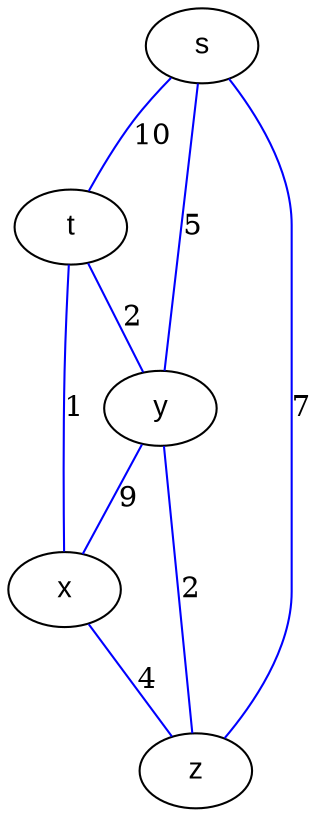 strict graph {
    node [fontname="Arial"];
    s -- t[label= 10 ][color="blue"];
    s -- y[label= 5 ][color="blue"];
    s -- z[label= 7 ][color="blue"];
    s;
    t -- s[label= 10 ][color="blue"];
    t -- x[label= 1 ][color="blue"];
    t -- y[label= 2 ][color="blue"];
    t;
    y -- s[label= 5 ][color="blue"];
    y -- t[label= 2 ][color="blue"];
    y -- x[label= 9 ][color="blue"];
    y -- z[label= 2 ][color="blue"];
    y;
    x -- t[label= 1 ][color="blue"];
    x -- z[label= 4 ][color="blue"];
    x -- y[label= 9 ][color="blue"];
    x;
    z -- x[label= 4 ][color="blue"];
    z -- y[label= 2 ][color="blue"];
    z -- s[label= 7 ][color="blue"];
    z;
}
